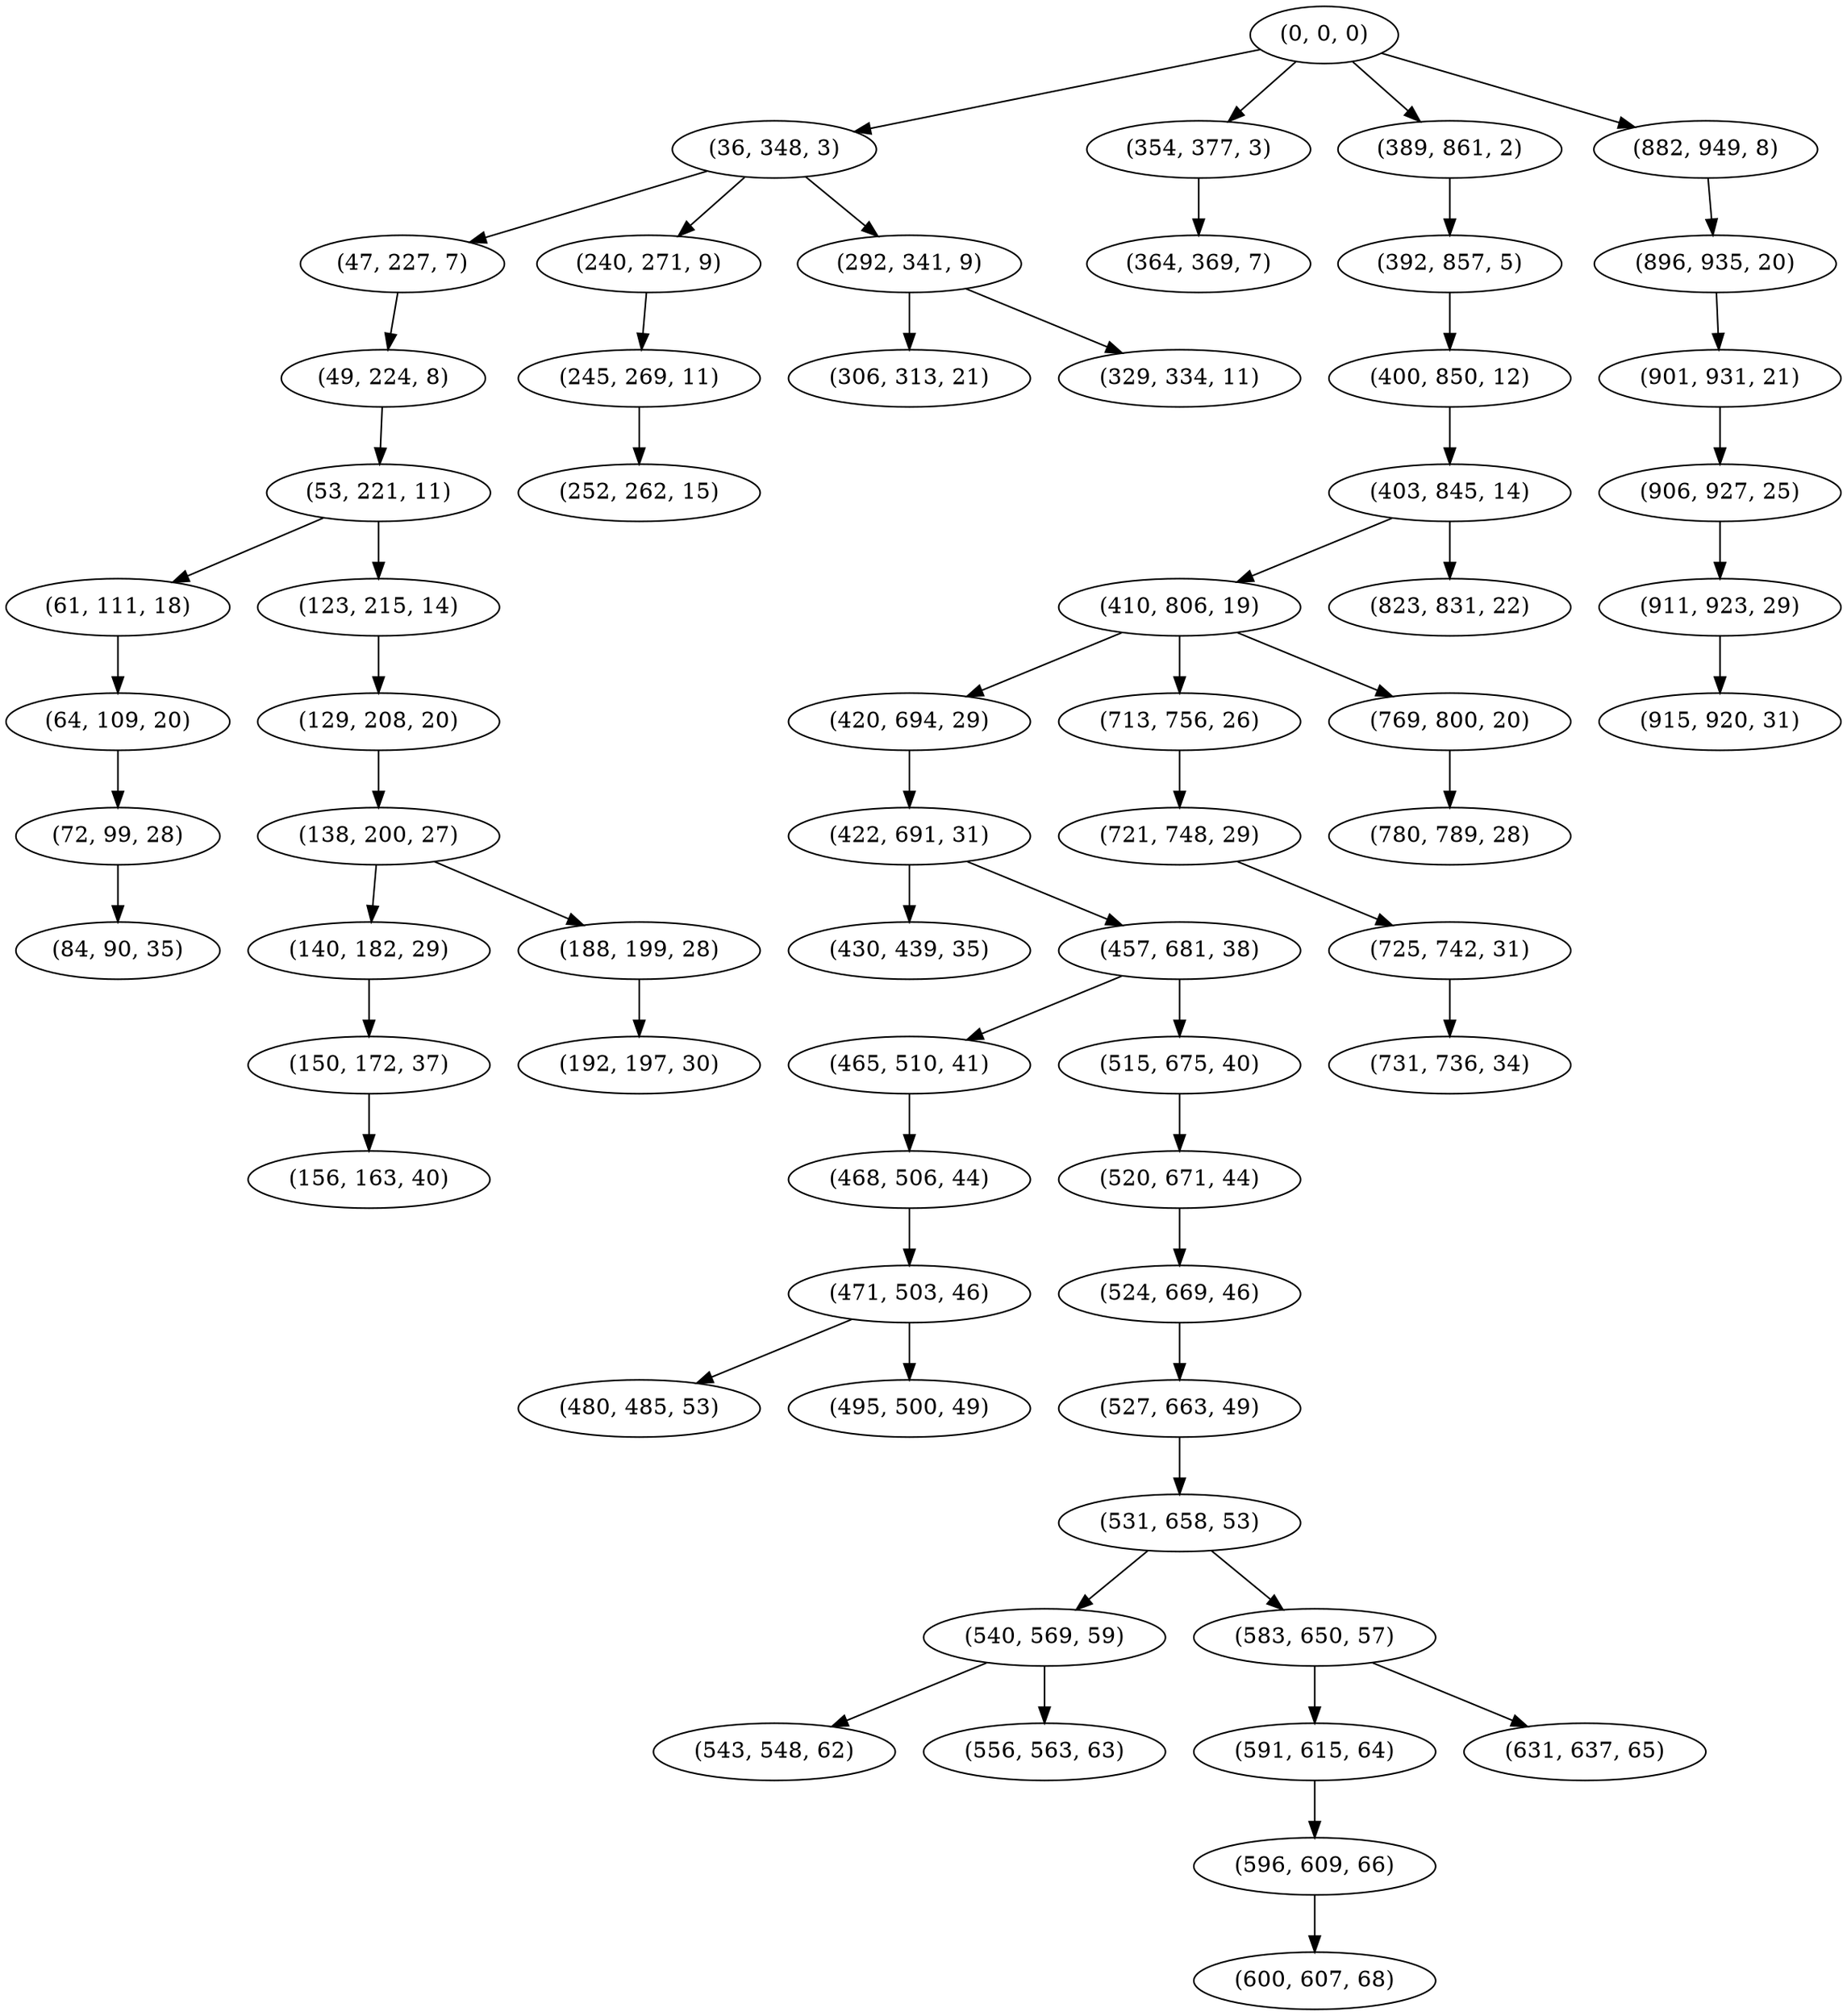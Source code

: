 digraph tree {
    "(0, 0, 0)";
    "(36, 348, 3)";
    "(47, 227, 7)";
    "(49, 224, 8)";
    "(53, 221, 11)";
    "(61, 111, 18)";
    "(64, 109, 20)";
    "(72, 99, 28)";
    "(84, 90, 35)";
    "(123, 215, 14)";
    "(129, 208, 20)";
    "(138, 200, 27)";
    "(140, 182, 29)";
    "(150, 172, 37)";
    "(156, 163, 40)";
    "(188, 199, 28)";
    "(192, 197, 30)";
    "(240, 271, 9)";
    "(245, 269, 11)";
    "(252, 262, 15)";
    "(292, 341, 9)";
    "(306, 313, 21)";
    "(329, 334, 11)";
    "(354, 377, 3)";
    "(364, 369, 7)";
    "(389, 861, 2)";
    "(392, 857, 5)";
    "(400, 850, 12)";
    "(403, 845, 14)";
    "(410, 806, 19)";
    "(420, 694, 29)";
    "(422, 691, 31)";
    "(430, 439, 35)";
    "(457, 681, 38)";
    "(465, 510, 41)";
    "(468, 506, 44)";
    "(471, 503, 46)";
    "(480, 485, 53)";
    "(495, 500, 49)";
    "(515, 675, 40)";
    "(520, 671, 44)";
    "(524, 669, 46)";
    "(527, 663, 49)";
    "(531, 658, 53)";
    "(540, 569, 59)";
    "(543, 548, 62)";
    "(556, 563, 63)";
    "(583, 650, 57)";
    "(591, 615, 64)";
    "(596, 609, 66)";
    "(600, 607, 68)";
    "(631, 637, 65)";
    "(713, 756, 26)";
    "(721, 748, 29)";
    "(725, 742, 31)";
    "(731, 736, 34)";
    "(769, 800, 20)";
    "(780, 789, 28)";
    "(823, 831, 22)";
    "(882, 949, 8)";
    "(896, 935, 20)";
    "(901, 931, 21)";
    "(906, 927, 25)";
    "(911, 923, 29)";
    "(915, 920, 31)";
    "(0, 0, 0)" -> "(36, 348, 3)";
    "(0, 0, 0)" -> "(354, 377, 3)";
    "(0, 0, 0)" -> "(389, 861, 2)";
    "(0, 0, 0)" -> "(882, 949, 8)";
    "(36, 348, 3)" -> "(47, 227, 7)";
    "(36, 348, 3)" -> "(240, 271, 9)";
    "(36, 348, 3)" -> "(292, 341, 9)";
    "(47, 227, 7)" -> "(49, 224, 8)";
    "(49, 224, 8)" -> "(53, 221, 11)";
    "(53, 221, 11)" -> "(61, 111, 18)";
    "(53, 221, 11)" -> "(123, 215, 14)";
    "(61, 111, 18)" -> "(64, 109, 20)";
    "(64, 109, 20)" -> "(72, 99, 28)";
    "(72, 99, 28)" -> "(84, 90, 35)";
    "(123, 215, 14)" -> "(129, 208, 20)";
    "(129, 208, 20)" -> "(138, 200, 27)";
    "(138, 200, 27)" -> "(140, 182, 29)";
    "(138, 200, 27)" -> "(188, 199, 28)";
    "(140, 182, 29)" -> "(150, 172, 37)";
    "(150, 172, 37)" -> "(156, 163, 40)";
    "(188, 199, 28)" -> "(192, 197, 30)";
    "(240, 271, 9)" -> "(245, 269, 11)";
    "(245, 269, 11)" -> "(252, 262, 15)";
    "(292, 341, 9)" -> "(306, 313, 21)";
    "(292, 341, 9)" -> "(329, 334, 11)";
    "(354, 377, 3)" -> "(364, 369, 7)";
    "(389, 861, 2)" -> "(392, 857, 5)";
    "(392, 857, 5)" -> "(400, 850, 12)";
    "(400, 850, 12)" -> "(403, 845, 14)";
    "(403, 845, 14)" -> "(410, 806, 19)";
    "(403, 845, 14)" -> "(823, 831, 22)";
    "(410, 806, 19)" -> "(420, 694, 29)";
    "(410, 806, 19)" -> "(713, 756, 26)";
    "(410, 806, 19)" -> "(769, 800, 20)";
    "(420, 694, 29)" -> "(422, 691, 31)";
    "(422, 691, 31)" -> "(430, 439, 35)";
    "(422, 691, 31)" -> "(457, 681, 38)";
    "(457, 681, 38)" -> "(465, 510, 41)";
    "(457, 681, 38)" -> "(515, 675, 40)";
    "(465, 510, 41)" -> "(468, 506, 44)";
    "(468, 506, 44)" -> "(471, 503, 46)";
    "(471, 503, 46)" -> "(480, 485, 53)";
    "(471, 503, 46)" -> "(495, 500, 49)";
    "(515, 675, 40)" -> "(520, 671, 44)";
    "(520, 671, 44)" -> "(524, 669, 46)";
    "(524, 669, 46)" -> "(527, 663, 49)";
    "(527, 663, 49)" -> "(531, 658, 53)";
    "(531, 658, 53)" -> "(540, 569, 59)";
    "(531, 658, 53)" -> "(583, 650, 57)";
    "(540, 569, 59)" -> "(543, 548, 62)";
    "(540, 569, 59)" -> "(556, 563, 63)";
    "(583, 650, 57)" -> "(591, 615, 64)";
    "(583, 650, 57)" -> "(631, 637, 65)";
    "(591, 615, 64)" -> "(596, 609, 66)";
    "(596, 609, 66)" -> "(600, 607, 68)";
    "(713, 756, 26)" -> "(721, 748, 29)";
    "(721, 748, 29)" -> "(725, 742, 31)";
    "(725, 742, 31)" -> "(731, 736, 34)";
    "(769, 800, 20)" -> "(780, 789, 28)";
    "(882, 949, 8)" -> "(896, 935, 20)";
    "(896, 935, 20)" -> "(901, 931, 21)";
    "(901, 931, 21)" -> "(906, 927, 25)";
    "(906, 927, 25)" -> "(911, 923, 29)";
    "(911, 923, 29)" -> "(915, 920, 31)";
}
